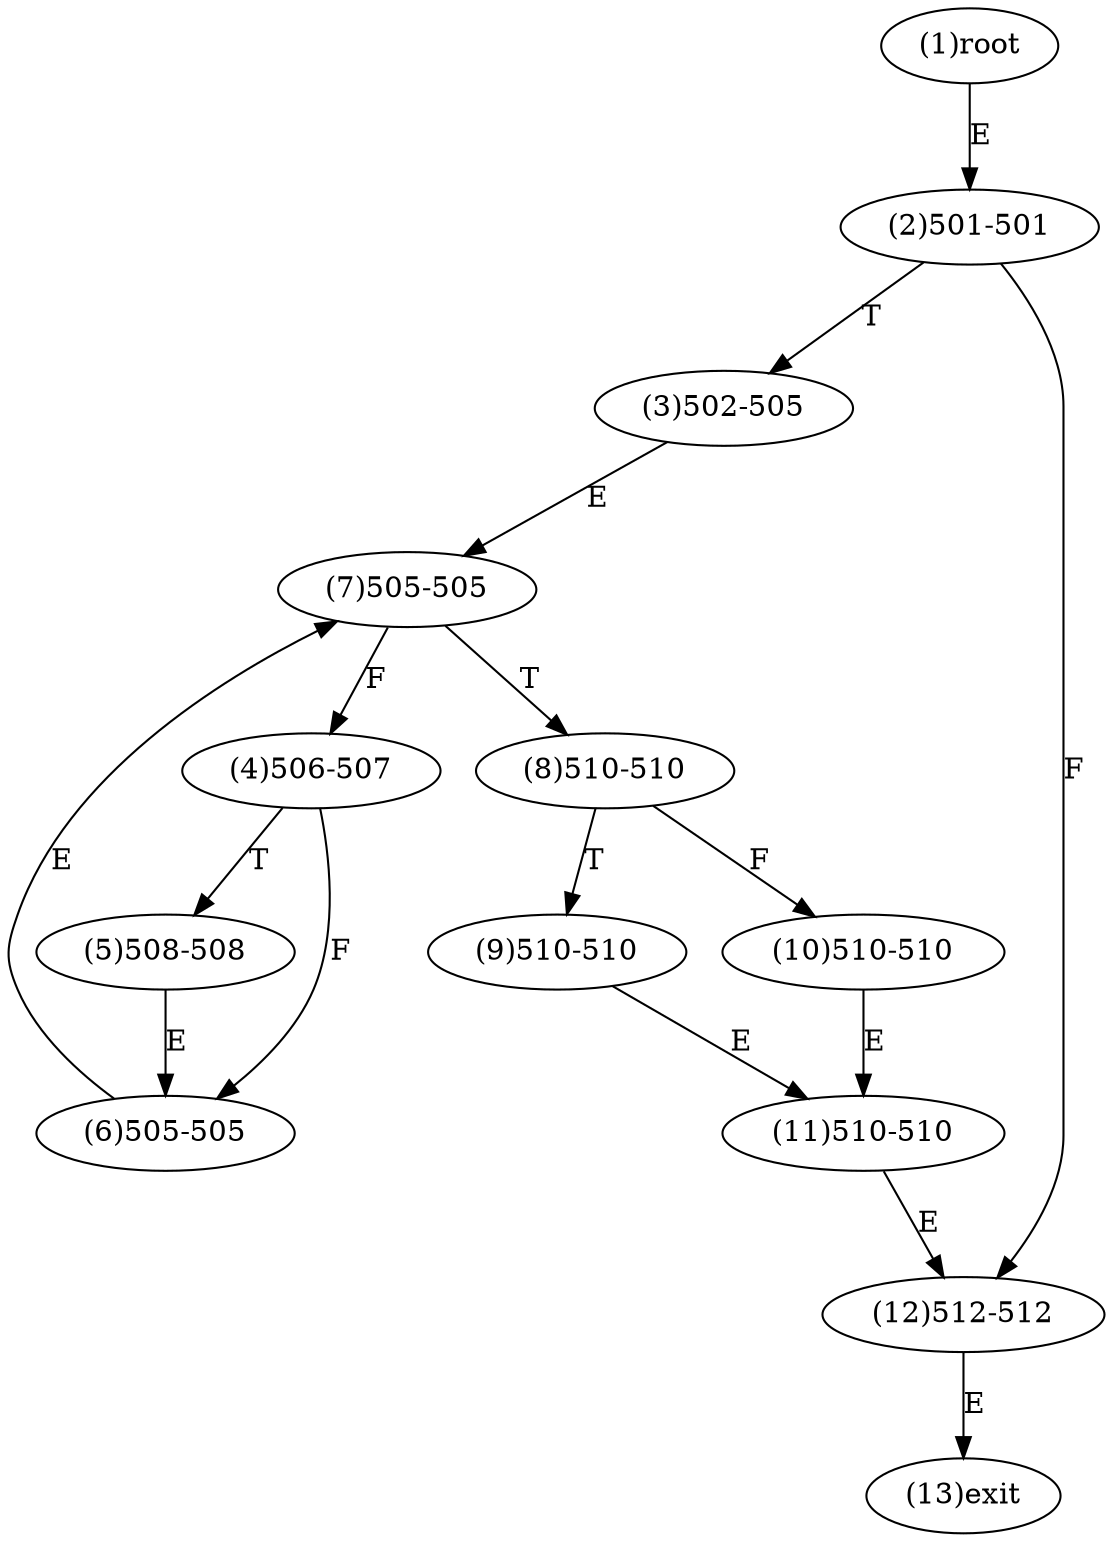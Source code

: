 digraph "" { 
1[ label="(1)root"];
2[ label="(2)501-501"];
3[ label="(3)502-505"];
4[ label="(4)506-507"];
5[ label="(5)508-508"];
6[ label="(6)505-505"];
7[ label="(7)505-505"];
8[ label="(8)510-510"];
9[ label="(9)510-510"];
10[ label="(10)510-510"];
11[ label="(11)510-510"];
12[ label="(12)512-512"];
13[ label="(13)exit"];
1->2[ label="E"];
2->12[ label="F"];
2->3[ label="T"];
3->7[ label="E"];
4->6[ label="F"];
4->5[ label="T"];
5->6[ label="E"];
6->7[ label="E"];
7->4[ label="F"];
7->8[ label="T"];
8->10[ label="F"];
8->9[ label="T"];
9->11[ label="E"];
10->11[ label="E"];
11->12[ label="E"];
12->13[ label="E"];
}